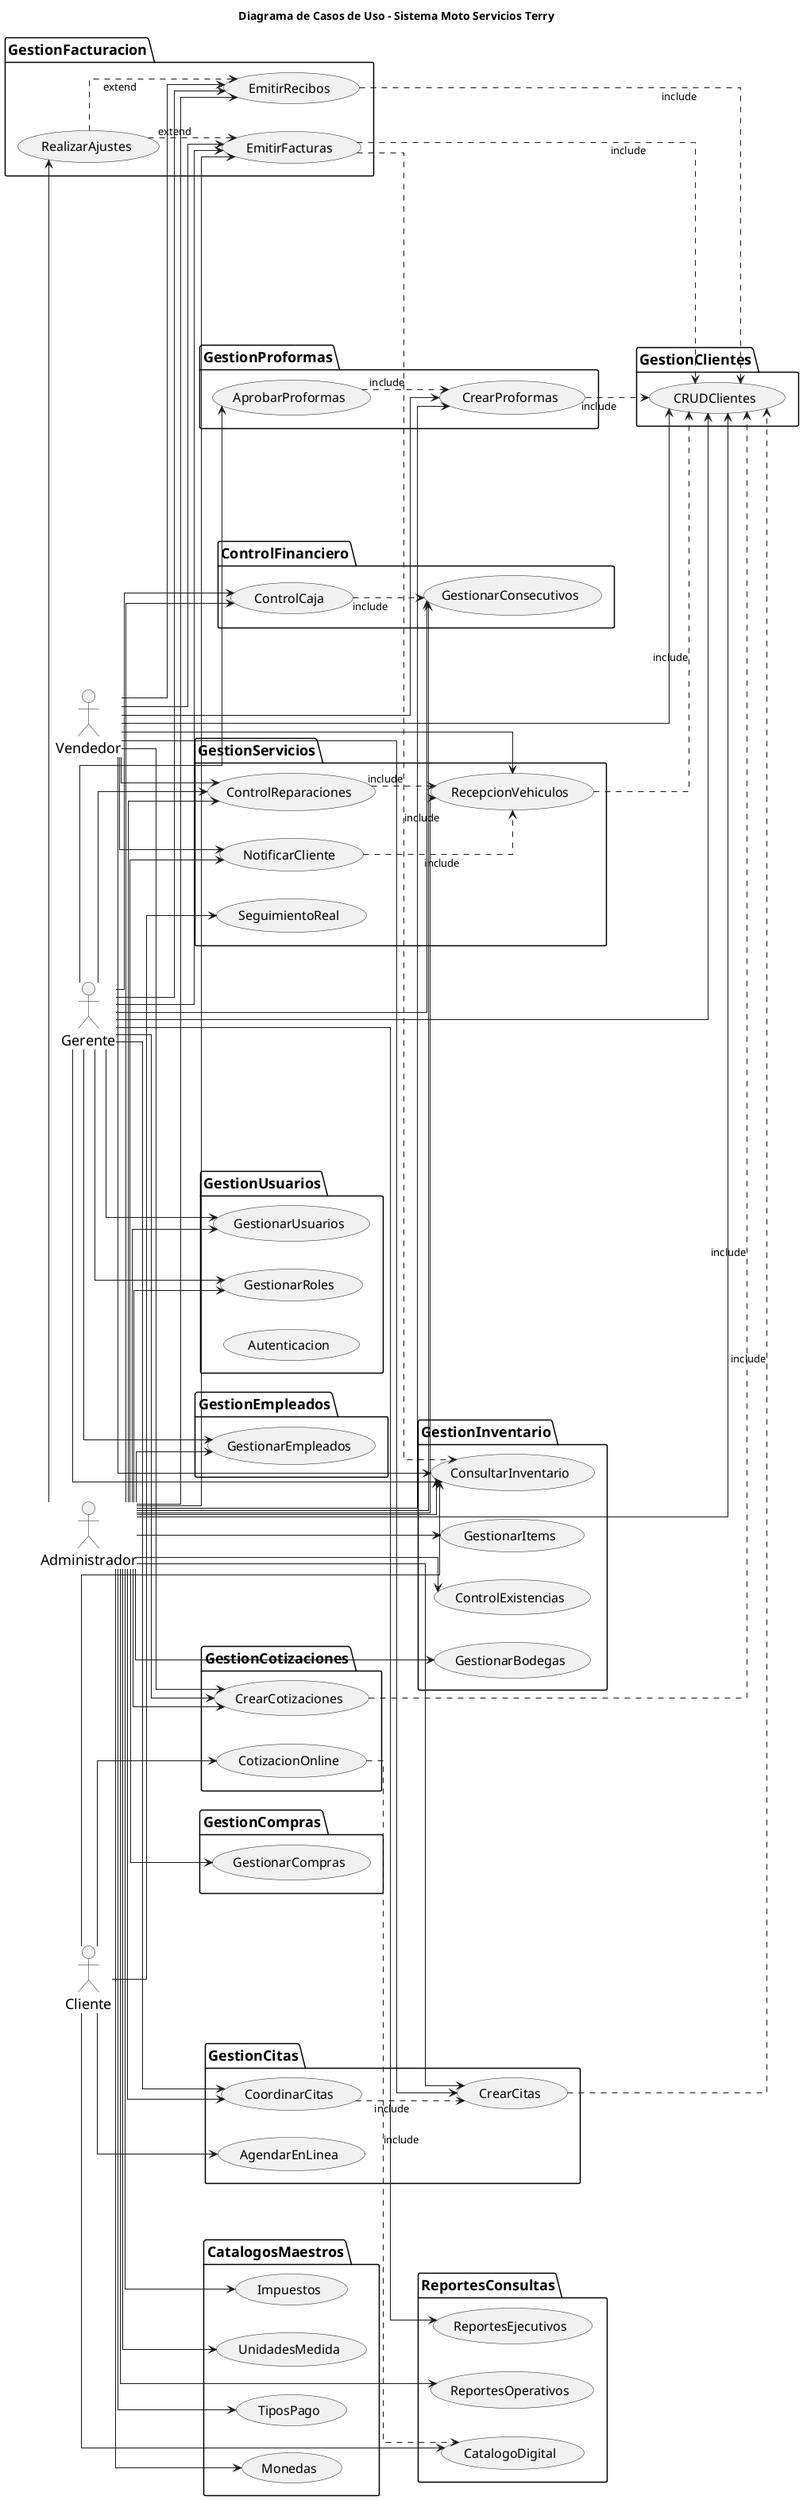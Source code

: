 @startuml

title Diagrama de Casos de Uso - Sistema Moto Servicios Terry
left to right direction

' Ajustar márgenes y espaciado
skinparam actorMargin 50
skinparam usecaseMargin 40
skinparam packageMargin 80
skinparam usecasePadding 30
skinparam actorFontSize 18
skinparam usecaseFontSize 16
skinparam packageFontSize 18
skinparam linetype ortho

' Actores
actor Gerente
actor Administrador  
actor Vendedor
actor Cliente

' Paquetes y Casos de Uso
package GestionUsuarios {
    usecase GestionarUsuarios as UC1
    usecase GestionarRoles as UC2
    usecase Autenticacion as UC3
}

package GestionClientes {
    usecase CRUDClientes as UC4
}

package GestionInventario {
    usecase GestionarItems as UC5
    usecase GestionarBodegas as UC6
    usecase ControlExistencias as UC7
    usecase ConsultarInventario as UC8
}

package GestionEmpleados {
    usecase GestionarEmpleados as UC9
}

package GestionCompras {
    usecase GestionarCompras as UC10
}

package GestionFacturacion {
    usecase EmitirFacturas as UC11
    usecase EmitirRecibos as UC12
    usecase RealizarAjustes as UC13
}

package GestionCitas {
    usecase CrearCitas as UC14
    usecase CoordinarCitas as UC15
    usecase AgendarEnLinea as UC16
}

package GestionServicios {
    usecase RecepcionVehiculos as UC17
    usecase ControlReparaciones as UC18
    usecase SeguimientoReal as UC19
    usecase NotificarCliente as UC20
}

package GestionProformas {
    usecase CrearProformas as UC21
    usecase AprobarProformas as UC22
}

package GestionCotizaciones {
    usecase CrearCotizaciones as UC23
    usecase CotizacionOnline as UC24
}

package ControlFinanciero {
    usecase ControlCaja as UC25
    usecase GestionarConsecutivos as UC26
}

package CatalogosMaestros {
    usecase TiposPago as UC27
    usecase Monedas as UC28
    usecase Impuestos as UC29
    usecase UnidadesMedida as UC30
}

package ReportesConsultas {
    usecase ReportesEjecutivos as UC31
    usecase ReportesOperativos as UC32
    usecase CatalogoDigital as UC33
}

' Relaciones Gerente
Gerente --> UC1
Gerente --> UC2
Gerente --> UC4
Gerente --> UC8
Gerente --> UC9
Gerente --> UC11
Gerente --> UC12
Gerente --> UC15
Gerente --> UC18
Gerente --> UC22
Gerente --> UC23
Gerente --> UC25
Gerente --> UC26
Gerente --> UC31

' Relaciones Administrador
Administrador --> UC1
Administrador --> UC2
Administrador --> UC4
Administrador --> UC5
Administrador --> UC6
Administrador --> UC7
Administrador --> UC8
Administrador --> UC9
Administrador --> UC10
Administrador --> UC11
Administrador --> UC12
Administrador --> UC13
Administrador --> UC14
Administrador --> UC15
Administrador --> UC17
Administrador --> UC18
Administrador --> UC20
Administrador --> UC21
Administrador --> UC23
Administrador --> UC25
Administrador --> UC26
Administrador --> UC27
Administrador --> UC28
Administrador --> UC29
Administrador --> UC30
Administrador --> UC32

' Relaciones Vendedor
Vendedor --> UC4
Vendedor --> UC8
Vendedor --> UC11
Vendedor --> UC12
Vendedor --> UC14
Vendedor --> UC17
Vendedor --> UC18
Vendedor --> UC20
Vendedor --> UC21
Vendedor --> UC23

' Relaciones Cliente
Cliente --> UC8
Cliente --> UC16
Cliente --> UC19
Cliente --> UC24
Cliente --> UC33

' Relaciones Include
UC11 ..> UC8 : include
UC11 ..> UC4 : include
UC12 ..> UC4 : include
UC14 ..> UC4 : include
UC15 ..> UC14 : include
UC17 ..> UC4 : include
UC18 ..> UC17 : include
UC20 ..> UC17 : include
UC21 ..> UC4 : include
UC22 ..> UC21 : include
UC23 ..> UC4 : include
UC24 ..> UC33 : include
UC25 ..> UC26 : include

' Relaciones Extend
UC13 ..> UC11 : extend
UC13 ..> UC12 : extend

@enduml
